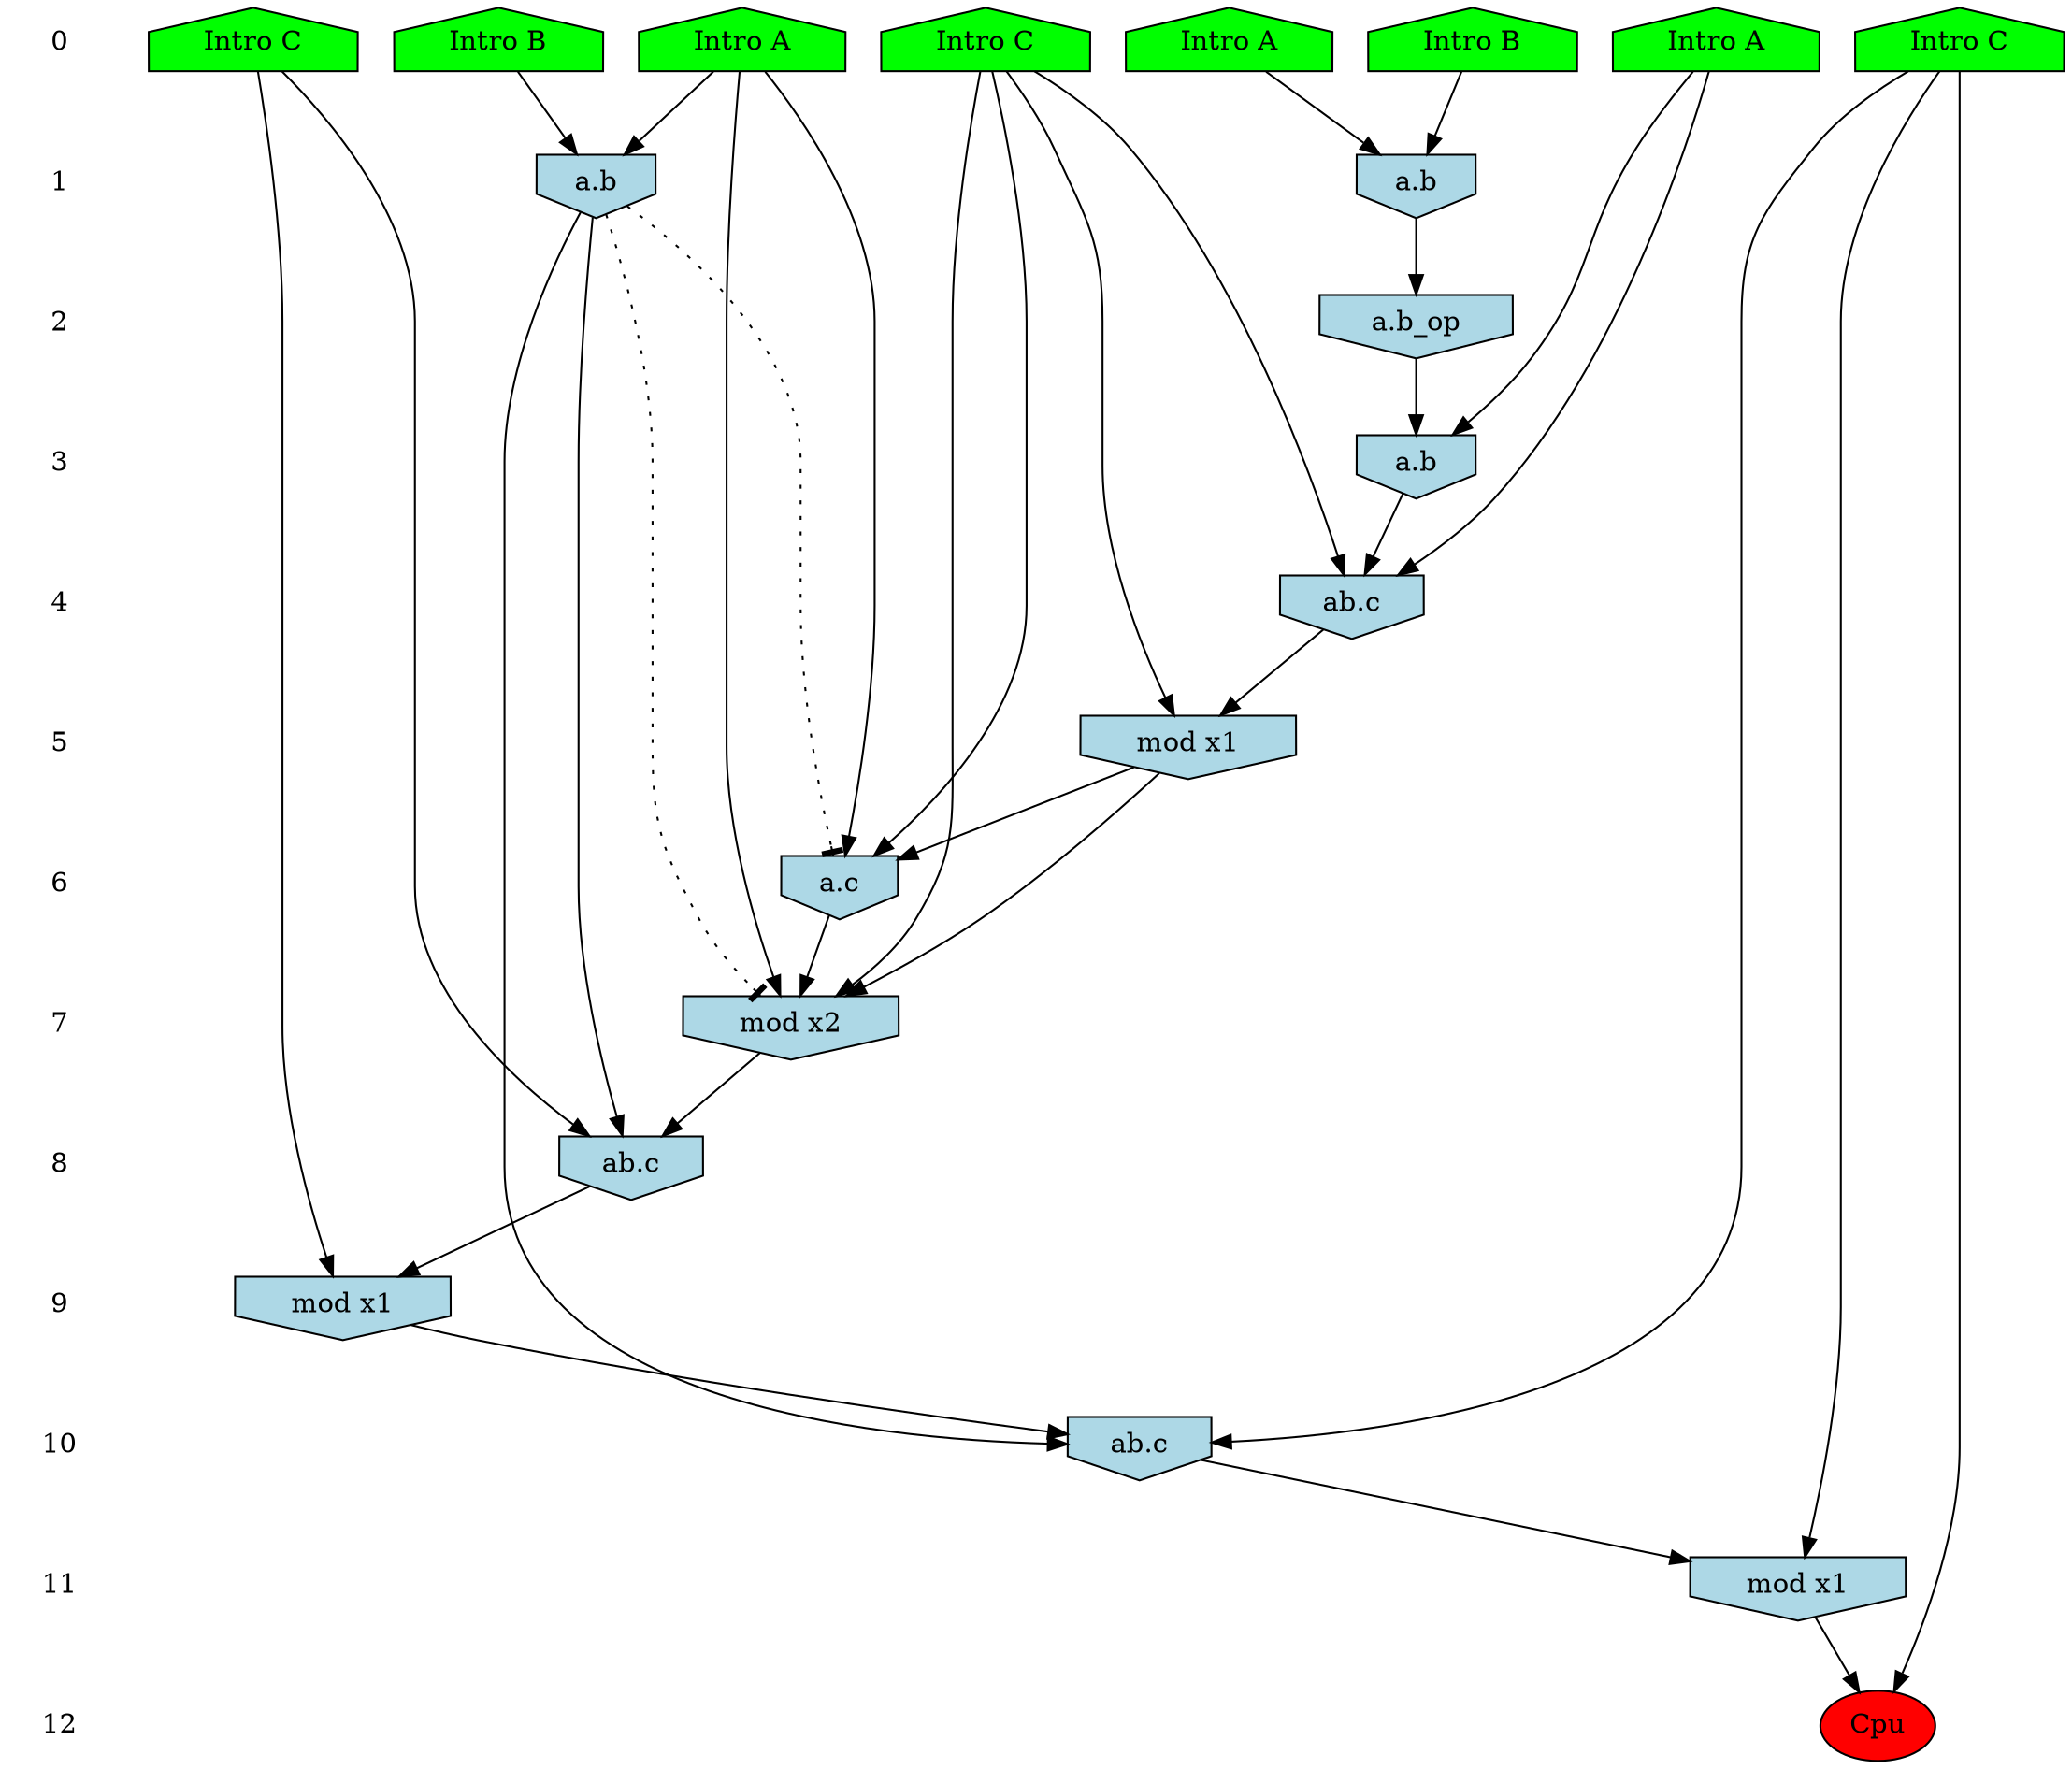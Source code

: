 /* Compression of 2 causal flows obtained in average at 1.836982E+01 t.u */
/* Compressed causal flows were: [3014;3594] */
digraph G{
 ranksep=.5 ; 
{ rank = same ; "0" [shape=plaintext] ; node_1 [label ="Intro B", shape=house, style=filled, fillcolor=green] ;
node_2 [label ="Intro A", shape=house, style=filled, fillcolor=green] ;
node_3 [label ="Intro A", shape=house, style=filled, fillcolor=green] ;
node_4 [label ="Intro B", shape=house, style=filled, fillcolor=green] ;
node_5 [label ="Intro A", shape=house, style=filled, fillcolor=green] ;
node_6 [label ="Intro C", shape=house, style=filled, fillcolor=green] ;
node_7 [label ="Intro C", shape=house, style=filled, fillcolor=green] ;
node_8 [label ="Intro C", shape=house, style=filled, fillcolor=green] ;
}
{ rank = same ; "1" [shape=plaintext] ; node_9 [label="a.b", shape=invhouse, style=filled, fillcolor = lightblue] ;
node_16 [label="a.b", shape=invhouse, style=filled, fillcolor = lightblue] ;
}
{ rank = same ; "2" [shape=plaintext] ; node_10 [label="a.b_op", shape=invhouse, style=filled, fillcolor = lightblue] ;
}
{ rank = same ; "3" [shape=plaintext] ; node_11 [label="a.b", shape=invhouse, style=filled, fillcolor = lightblue] ;
}
{ rank = same ; "4" [shape=plaintext] ; node_12 [label="ab.c", shape=invhouse, style=filled, fillcolor = lightblue] ;
}
{ rank = same ; "5" [shape=plaintext] ; node_13 [label="mod x1", shape=invhouse, style=filled, fillcolor = lightblue] ;
}
{ rank = same ; "6" [shape=plaintext] ; node_14 [label="a.c", shape=invhouse, style=filled, fillcolor = lightblue] ;
}
{ rank = same ; "7" [shape=plaintext] ; node_15 [label="mod x2", shape=invhouse, style=filled, fillcolor = lightblue] ;
}
{ rank = same ; "8" [shape=plaintext] ; node_17 [label="ab.c", shape=invhouse, style=filled, fillcolor = lightblue] ;
}
{ rank = same ; "9" [shape=plaintext] ; node_18 [label="mod x1", shape=invhouse, style=filled, fillcolor = lightblue] ;
}
{ rank = same ; "10" [shape=plaintext] ; node_19 [label="ab.c", shape=invhouse, style=filled, fillcolor = lightblue] ;
}
{ rank = same ; "11" [shape=plaintext] ; node_20 [label="mod x1", shape=invhouse, style=filled, fillcolor = lightblue] ;
}
{ rank = same ; "12" [shape=plaintext] ; node_21 [label ="Cpu", style=filled, fillcolor=red] ;
}
"0" -> "1" [style="invis"]; 
"1" -> "2" [style="invis"]; 
"2" -> "3" [style="invis"]; 
"3" -> "4" [style="invis"]; 
"4" -> "5" [style="invis"]; 
"5" -> "6" [style="invis"]; 
"6" -> "7" [style="invis"]; 
"7" -> "8" [style="invis"]; 
"8" -> "9" [style="invis"]; 
"9" -> "10" [style="invis"]; 
"10" -> "11" [style="invis"]; 
"11" -> "12" [style="invis"]; 
node_1 -> node_9
node_5 -> node_9
node_9 -> node_10
node_3 -> node_11
node_10 -> node_11
node_3 -> node_12
node_8 -> node_12
node_11 -> node_12
node_8 -> node_13
node_12 -> node_13
node_2 -> node_14
node_8 -> node_14
node_13 -> node_14
node_2 -> node_15
node_8 -> node_15
node_13 -> node_15
node_14 -> node_15
node_2 -> node_16
node_4 -> node_16
node_7 -> node_17
node_15 -> node_17
node_16 -> node_17
node_7 -> node_18
node_17 -> node_18
node_6 -> node_19
node_16 -> node_19
node_18 -> node_19
node_6 -> node_20
node_19 -> node_20
node_6 -> node_21
node_20 -> node_21
node_16 -> node_15 [style=dotted, arrowhead = tee] 
node_16 -> node_14 [style=dotted, arrowhead = tee] 
}
/*
 Dot generation time: 0.000117
*/